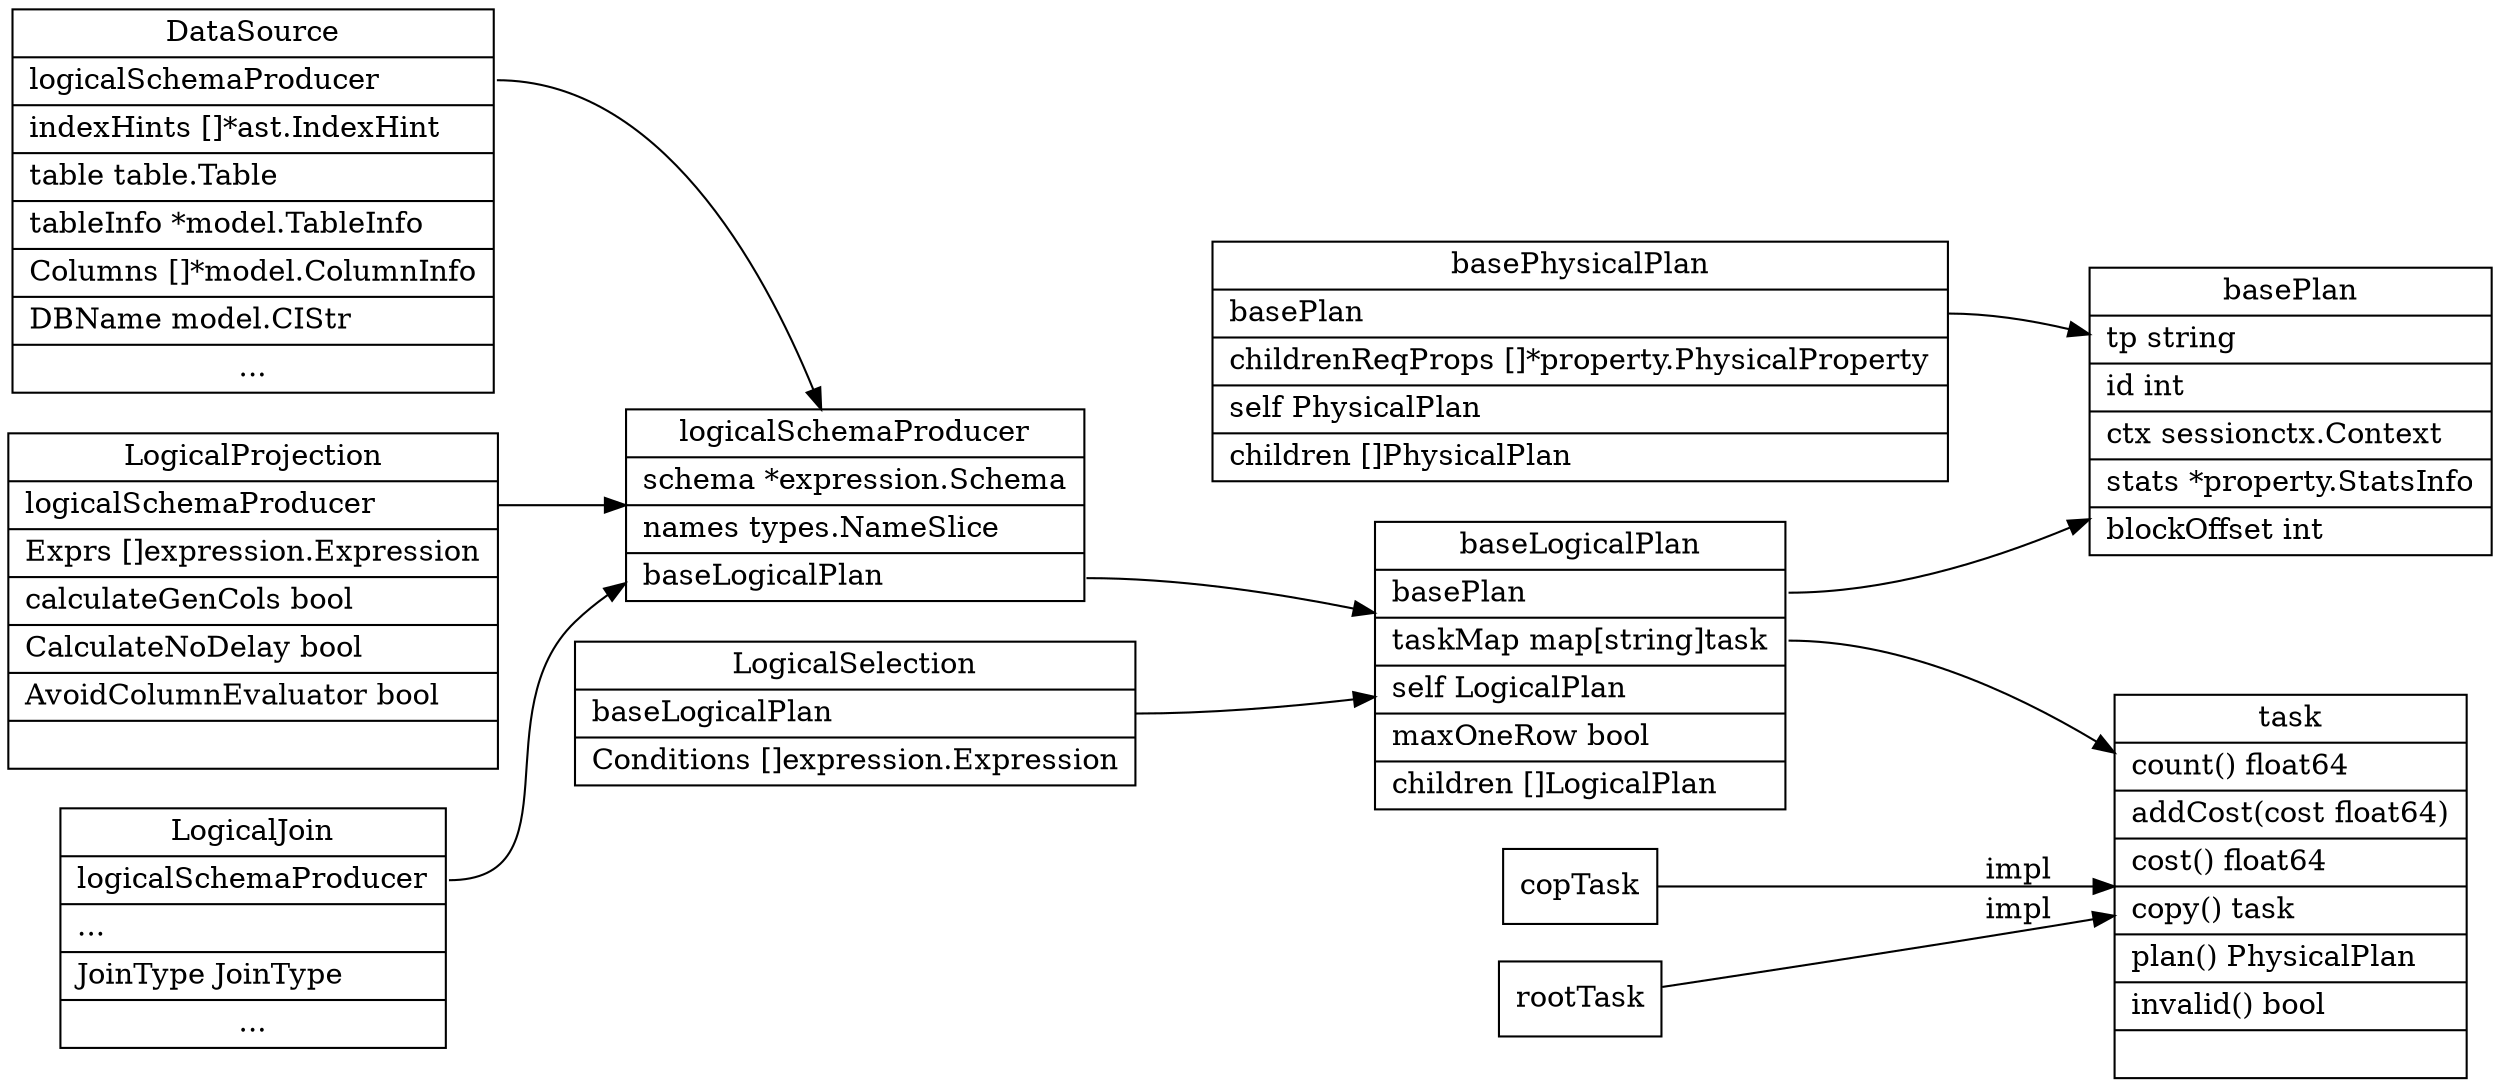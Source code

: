digraph plan_struct {
  node[shape=box;];
  newrank=true;
  rankdir=LR;
  baseLogicalPlan[
    shape="record";
    label="{{
      baseLogicalPlan|
        <basePlan> basePlan\l|
        <task> taskMap   map[string]task\l|
        self      LogicalPlan\l|
        maxOneRow bool\l|
        children  []LogicalPlan\l
    }}";
  ];

  basePlan[
    shape="record";
    label="{{
       basePlan|
	      tp          string\l|
	      id          int\l|
	      ctx         sessionctx.Context\l|
	      stats       *property.StatsInfo\l|
	      blockOffset int\l
    }}";
  ];

  basePhysicalPlan [
    shape="record";
    label="{{
      basePhysicalPlan |
        <basePlan> basePlan \l|
        childrenReqProps []*property.PhysicalProperty\l|
        self             PhysicalPlan\l|
        children         []PhysicalPlan\l
    }}";
  ];

  task[
    shape="record";
    label="{{
      task|
        count() float64\l|
        addCost(cost float64)\l|
        cost() float64\l|
        copy() task\l|
        plan() PhysicalPlan\l|
        invalid() bool\l|
    }}";
  ];

  logicalSchemaProducer[
    shape="record";
    label="{{
      logicalSchemaProducer|
        schema *expression.Schema\l|
        names  types.NameSlice\l|
        <baseLogicalPlan> baseLogicalPlan\l
    }}";
  ];

  DataSource [
    shape="record";
    label="{{
      DataSource|
      <logicalSchemaProducer> logicalSchemaProducer\l|
      indexHints []*ast.IndexHint\l|
      table      table.Table\l|
      tableInfo  *model.TableInfo\l|
      Columns    []*model.ColumnInfo\l|
      DBName     model.CIStr\l|
      ...
    }}";
  ];
  LogicalSelection[
    shape="record";
    label="{{
      LogicalSelection|
      <baseLogicalPlan> baseLogicalPlan \l|
      Conditions []expression.Expression\l
    }}";
  ];

  LogicalProjection[
    shape="record";
    label="{{
      LogicalProjection|
      <logicalSchemaProducer> logicalSchemaProducer\l|
      Exprs []expression.Expression\l|
	    calculateGenCols bool\l|
      CalculateNoDelay bool\l|
      AvoidColumnEvaluator bool\l|
    }}";
  ];

  LogicalJoin[
    shape="record";
    label="{{
      LogicalJoin|
        <logicalSchemaProducer> logicalSchemaProducer\l|
        ...\l|
        JoinType      JoinType\l|
        ...
    }}";
]

  copTask -> task[label="impl"];
rootTask -> task[label="impl"];

baseLogicalPlan:task -> task;
basePhysicalPlan:basePlan -> basePlan;
baseLogicalPlan:basePlan -> basePlan;

logicalSchemaProducer:baseLogicalPlan -> baseLogicalPlan;
DataSource:logicalSchemaProducer -> logicalSchemaProducer;
LogicalSelection:baseLogicalPlan -> baseLogicalPlan;
LogicalProjection:logicalSchemaProducer -> logicalSchemaProducer;
LogicalJoin:logicalSchemaProducer -> logicalSchemaProducer;
}
